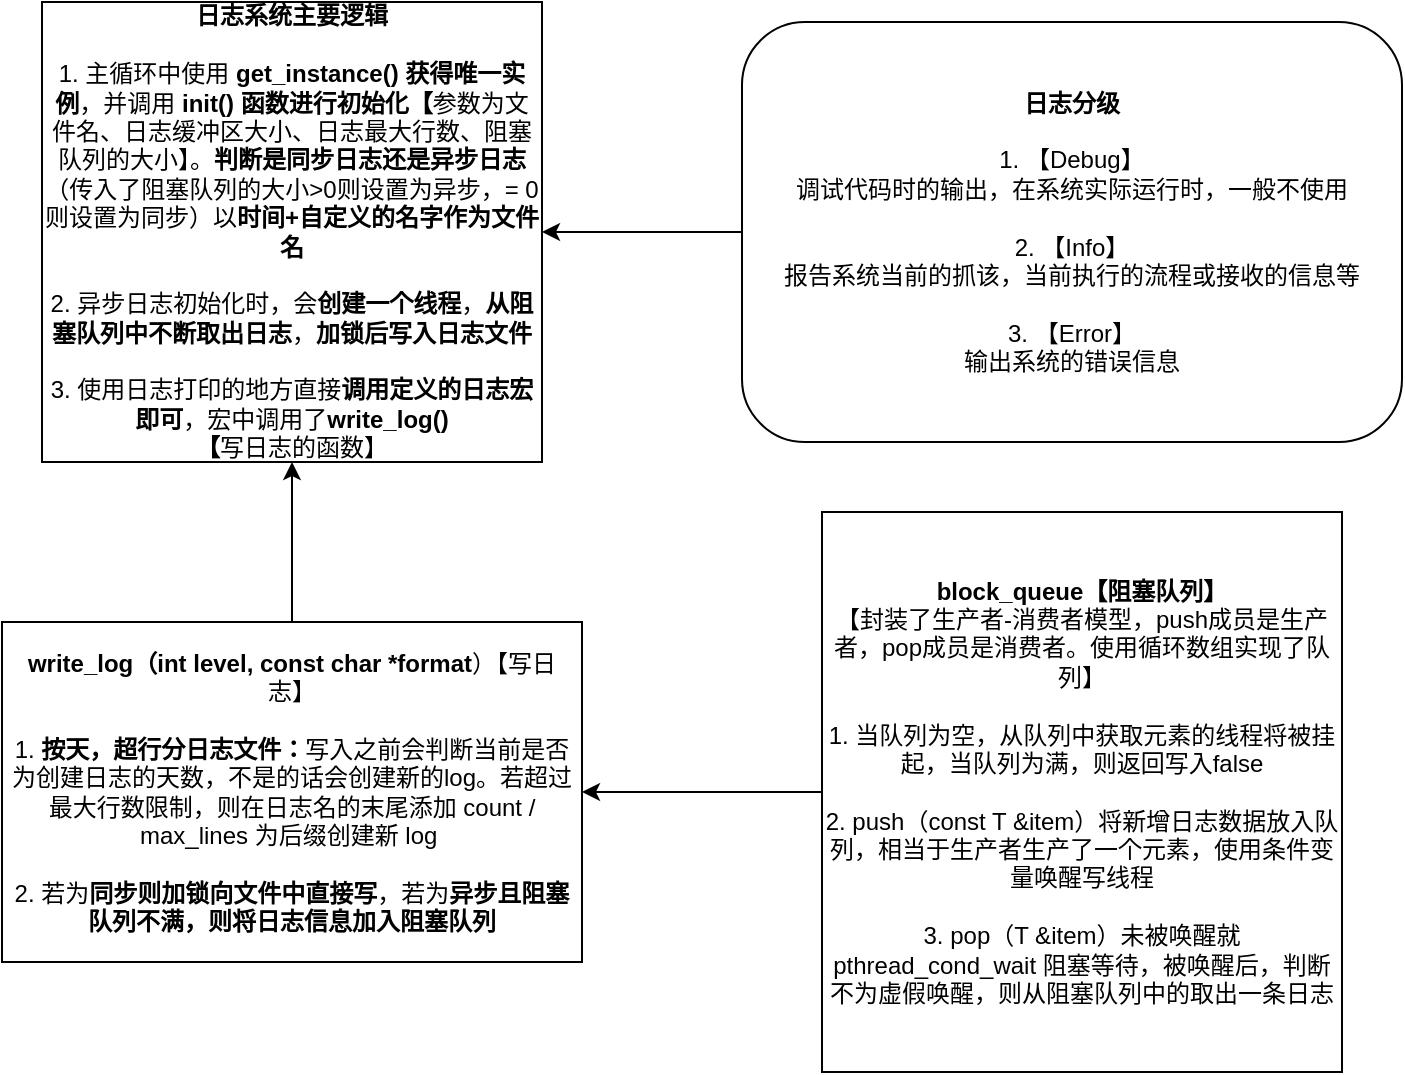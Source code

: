 <mxfile version="16.5.1" type="device"><diagram id="C5RBs43oDa-KdzZeNtuy" name="Page-1"><mxGraphModel dx="836" dy="475" grid="1" gridSize="10" guides="1" tooltips="1" connect="1" arrows="1" fold="1" page="1" pageScale="1" pageWidth="827" pageHeight="1169" math="0" shadow="0"><root><mxCell id="WIyWlLk6GJQsqaUBKTNV-0"/><mxCell id="WIyWlLk6GJQsqaUBKTNV-1" parent="WIyWlLk6GJQsqaUBKTNV-0"/><mxCell id="X9kWbRbElpM7FMxmj-SK-0" value="&lt;b&gt;日志系统主要逻辑&lt;/b&gt;&lt;br&gt;&lt;br&gt;1. 主循环中使用 &lt;b&gt;get_instance() 获得唯一实例&lt;/b&gt;，并调用 &lt;b&gt;init() 函数进行初始化【&lt;/b&gt;参数为文件名、日志缓冲区大小、日志最大行数、阻塞队列的大小】。&lt;b&gt;判断是同步日志还是异步日志&lt;/b&gt;（传入了阻塞队列的大小&amp;gt;0则设置为异步，= 0则设置为同步）以&lt;b&gt;时间+自定义的名字作为文件名&lt;br&gt;&lt;/b&gt;&lt;br&gt;2. 异步日志初始化时，会&lt;b&gt;创建一个线程&lt;/b&gt;，&lt;b&gt;从阻塞队列中不断取出日志&lt;/b&gt;，&lt;b&gt;加锁后写入日志文件&lt;/b&gt;&lt;br&gt;&lt;br&gt;3. 使用日志打印的地方直接&lt;b&gt;调用定义的日志宏即可&lt;/b&gt;，宏中调用了&lt;b&gt;write_log()【&lt;/b&gt;写日志的函数】" style="whiteSpace=wrap;html=1;" parent="WIyWlLk6GJQsqaUBKTNV-1" vertex="1"><mxGeometry x="90" y="30" width="250" height="230" as="geometry"/></mxCell><mxCell id="X9kWbRbElpM7FMxmj-SK-7" style="edgeStyle=orthogonalEdgeStyle;rounded=0;orthogonalLoop=1;jettySize=auto;html=1;" parent="WIyWlLk6GJQsqaUBKTNV-1" source="X9kWbRbElpM7FMxmj-SK-1" target="X9kWbRbElpM7FMxmj-SK-0" edge="1"><mxGeometry relative="1" as="geometry"/></mxCell><mxCell id="X9kWbRbElpM7FMxmj-SK-1" value="&lt;b&gt;日志分级&lt;/b&gt;&lt;br&gt;&lt;br&gt;1. 【Debug】&lt;br&gt;调试代码时的输出，在系统实际运行时，一般不使用&lt;br&gt;&lt;br&gt;2. 【Info】&lt;br&gt;报告系统当前的抓该，当前执行的流程或接收的信息等&lt;br&gt;&lt;br&gt;3. 【Error】&lt;br&gt;输出系统的错误信息&lt;br&gt;" style="rounded=1;whiteSpace=wrap;html=1;" parent="WIyWlLk6GJQsqaUBKTNV-1" vertex="1"><mxGeometry x="440" y="40" width="330" height="210" as="geometry"/></mxCell><mxCell id="X9kWbRbElpM7FMxmj-SK-5" style="edgeStyle=orthogonalEdgeStyle;rounded=0;orthogonalLoop=1;jettySize=auto;html=1;" parent="WIyWlLk6GJQsqaUBKTNV-1" source="X9kWbRbElpM7FMxmj-SK-2" target="X9kWbRbElpM7FMxmj-SK-0" edge="1"><mxGeometry relative="1" as="geometry"/></mxCell><mxCell id="X9kWbRbElpM7FMxmj-SK-2" value="&lt;b&gt;write_log（int level, const char *format&lt;/b&gt;）【写日志】&lt;br&gt;&lt;br&gt;1. &lt;b&gt;按天，超行分日志文件：&lt;/b&gt;写入之前会判断当前是否为创建日志的天数，不是的话会创建新的log。若超过最大行数限制，则在日志名的末尾添加 count / max_lines 为后缀创建新 log&amp;nbsp;&lt;br&gt;&lt;br&gt;2. 若为&lt;b&gt;同步则加锁向文件中直接写&lt;/b&gt;，若为&lt;b&gt;异步且阻塞队列不满，则将日志信息加入阻塞队列&lt;/b&gt;" style="whiteSpace=wrap;html=1;" parent="WIyWlLk6GJQsqaUBKTNV-1" vertex="1"><mxGeometry x="70" y="340" width="290" height="170" as="geometry"/></mxCell><mxCell id="X9kWbRbElpM7FMxmj-SK-6" style="edgeStyle=orthogonalEdgeStyle;rounded=0;orthogonalLoop=1;jettySize=auto;html=1;" parent="WIyWlLk6GJQsqaUBKTNV-1" source="X9kWbRbElpM7FMxmj-SK-4" target="X9kWbRbElpM7FMxmj-SK-2" edge="1"><mxGeometry relative="1" as="geometry"/></mxCell><mxCell id="X9kWbRbElpM7FMxmj-SK-4" value="&lt;b&gt;block_queue【阻塞队列】&lt;/b&gt;&lt;br&gt;【封装了生产者-消费者模型，push成员是生产者，pop成员是消费者。使用循环数组实现了队列】&lt;br&gt;&lt;br&gt;1. 当队列为空，从队列中获取元素的线程将被挂起，当队列为满，则返回写入false&lt;br&gt;&lt;br&gt;2. push（const T &amp;amp;item）将新增日志数据放入队列，相当于生产者生产了一个元素，使用条件变量唤醒写线程&lt;br&gt;&lt;br&gt;3. pop（T &amp;amp;item）未被唤醒就pthread_cond_wait 阻塞等待，被唤醒后，判断不为虚假唤醒，则从阻塞队列中的取出一条日志" style="whiteSpace=wrap;html=1;" parent="WIyWlLk6GJQsqaUBKTNV-1" vertex="1"><mxGeometry x="480" y="285" width="260" height="280" as="geometry"/></mxCell></root></mxGraphModel></diagram></mxfile>